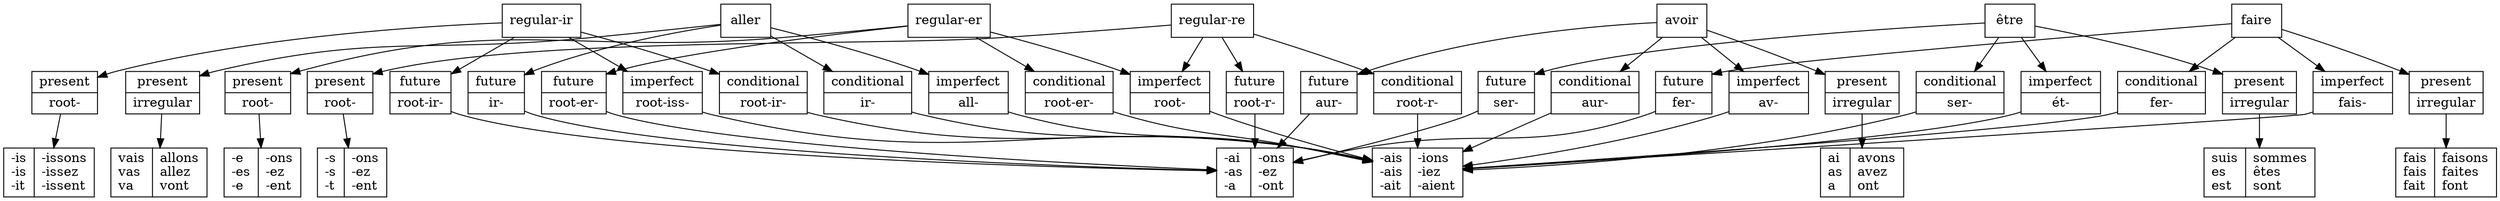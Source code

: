 #
# French verb graph
#
# Key:
#  R: regular
#  ER: regular -er
#  IR: regular -ir
#  RE: regular -re
#
#  P: present
#  F: future
#  I: imperfect
#  C: conditional
#
#  B: base
#  C: conjugation
#

digraph verbs {
  node [shape=record];

  R_F_C  [label="{-ai\l-as\l-a\l}|{-ons\l-ez\l-ont\l}"];
  R_I_C  [label="{-ais\l-ais\l-ait\l}|{-ions\l-iez\l-aient\l}"];

  ER [label="regular-er"];
  ER_P_B [label="{present|root-}"]
  ER_P_C  [label="{-e\l-es\l-e\l}|{-ons\l-ez\l-ent\l}"];
   ER -> ER_P_B
   ER_P_B -> ER_P_C
  ER_F_B [label="{future|root-er-}"]
   ER -> ER_F_B
   ER_F_B -> R_F_C
  ER_I_B [label="{imperfect|root-}"]
   ER -> ER_I_B
   ER_I_B -> R_I_C
  ER_C_B [label="{conditional|root-er-}"]
   ER -> ER_C_B
   ER_C_B -> R_I_C

  IR [label="regular-ir"];
  IR_P_B [label="{present|root-}"]
  IR_P_C  [label="{-is\l-is\l-it\l}|{-issons\l-issez\l-issent\l}"];
   IR -> IR_P_B
   IR_P_B -> IR_P_C
  IR_F_B [label="{future|root-ir-}"]
   IR -> IR_F_B
   IR_F_B -> R_F_C
  IR_I_B [label="{imperfect|root-iss-}"]
   IR -> IR_I_B
   IR_I_B -> R_I_C
  IR_C_B [label="{conditional|root-ir-}"]
   IR -> IR_C_B
   IR_C_B -> R_I_C

  RE [label="regular-re"];
  RE_P_B [label="{present|root-}"]
  RE_P_C  [label="{-s\l-s\l-t\l}|{-ons\l-ez\l-ent\l}"];
   RE -> RE_P_B
   RE_P_B -> RE_P_C
  RE_F_B [label="{future|root-r-}"]
   RE -> RE_F_B
   RE_F_B -> R_F_C
#  RE_I_B [label="{imperfect|root-}"]
#   RE -> RE_I_B
#   RE_I_B -> R_I_C
    RE -> ER_I_B
  RE_C_B [label="{conditional|root-r-}"]
   RE -> RE_C_B
   RE_C_B -> R_I_C

  aller [label="aller"]
  aller_P_B [label="{present|irregular}"]
  aller_P_C  [label="{vais\lvas\lva\l}|{allons\lallez\lvont\l}"];
   aller -> aller_P_B
   aller_P_B -> aller_P_C
  aller_F_B [label="{future|ir-}"]
   aller -> aller_F_B
   aller_F_B -> R_F_C
  aller_I_B [label="{imperfect|all-}"]
   aller -> aller_I_B
   aller_I_B -> R_I_C
  aller_C_B [label="{conditional|ir-}"]
   aller -> aller_C_B
   aller_C_B -> R_I_C

  avoir [label="avoir"]
  avoir_P_B [label="{present|irregular}"]
  avoir_P_C  [label="{ai\las\la\l}|{avons\lavez\lont\l}"];
   avoir -> avoir_P_B
   avoir_P_B -> avoir_P_C
  avoir_F_B [label="{future|aur-}"]
   avoir -> avoir_F_B
   avoir_F_B -> R_F_C
  avoir_I_B [label="{imperfect|av-}"]
   avoir -> avoir_I_B
   avoir_I_B -> R_I_C
  avoir_C_B [label="{conditional|aur-}"]
   avoir -> avoir_C_B
   avoir_C_B -> R_I_C

  être [label="être"]
  être_P_B [label="{present|irregular}"]
  être_P_C  [label="{suis\les\lest\l}|{sommes\lêtes\lsont\l}"];
   être -> être_P_B
   être_P_B -> être_P_C
  être_F_B [label="{future|ser-}"]
   être -> être_F_B
   être_F_B -> R_F_C
  être_I_B [label="{imperfect|ét-}"]
   être -> être_I_B
   être_I_B -> R_I_C
  être_C_B [label="{conditional|ser-}"]
   être -> être_C_B
   être_C_B -> R_I_C

  faire [label="faire"]
  faire_P_B [label="{present|irregular}"]
  faire_P_C  [label="{fais\lfais\lfait\l}|{faisons\lfaites\lfont\l}"];
   faire -> faire_P_B
   faire_P_B -> faire_P_C
  faire_F_B [label="{future|fer-}"]
   faire -> faire_F_B
   faire_F_B -> R_F_C
  faire_I_B [label="{imperfect|fais-}"]
   faire -> faire_I_B
   faire_I_B -> R_I_C
  faire_C_B [label="{conditional|fer-}"]
   faire -> faire_C_B
   faire_C_B -> R_I_C
}
